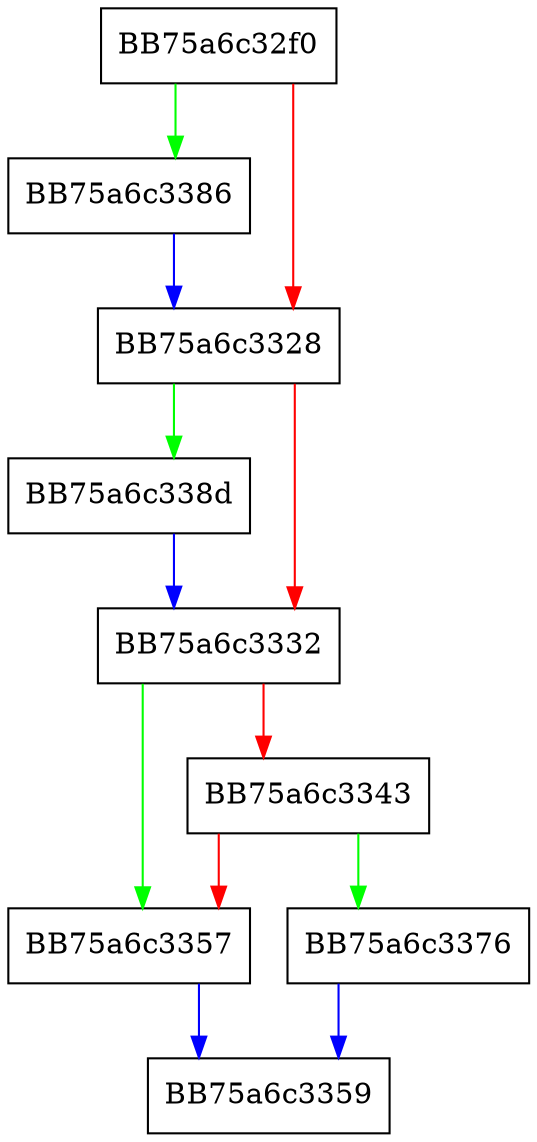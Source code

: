 digraph RpfAPI_MpGetAttributesMatching_Next {
  node [shape="box"];
  graph [splines=ortho];
  BB75a6c32f0 -> BB75a6c3386 [color="green"];
  BB75a6c32f0 -> BB75a6c3328 [color="red"];
  BB75a6c3328 -> BB75a6c338d [color="green"];
  BB75a6c3328 -> BB75a6c3332 [color="red"];
  BB75a6c3332 -> BB75a6c3357 [color="green"];
  BB75a6c3332 -> BB75a6c3343 [color="red"];
  BB75a6c3343 -> BB75a6c3376 [color="green"];
  BB75a6c3343 -> BB75a6c3357 [color="red"];
  BB75a6c3357 -> BB75a6c3359 [color="blue"];
  BB75a6c3376 -> BB75a6c3359 [color="blue"];
  BB75a6c3386 -> BB75a6c3328 [color="blue"];
  BB75a6c338d -> BB75a6c3332 [color="blue"];
}